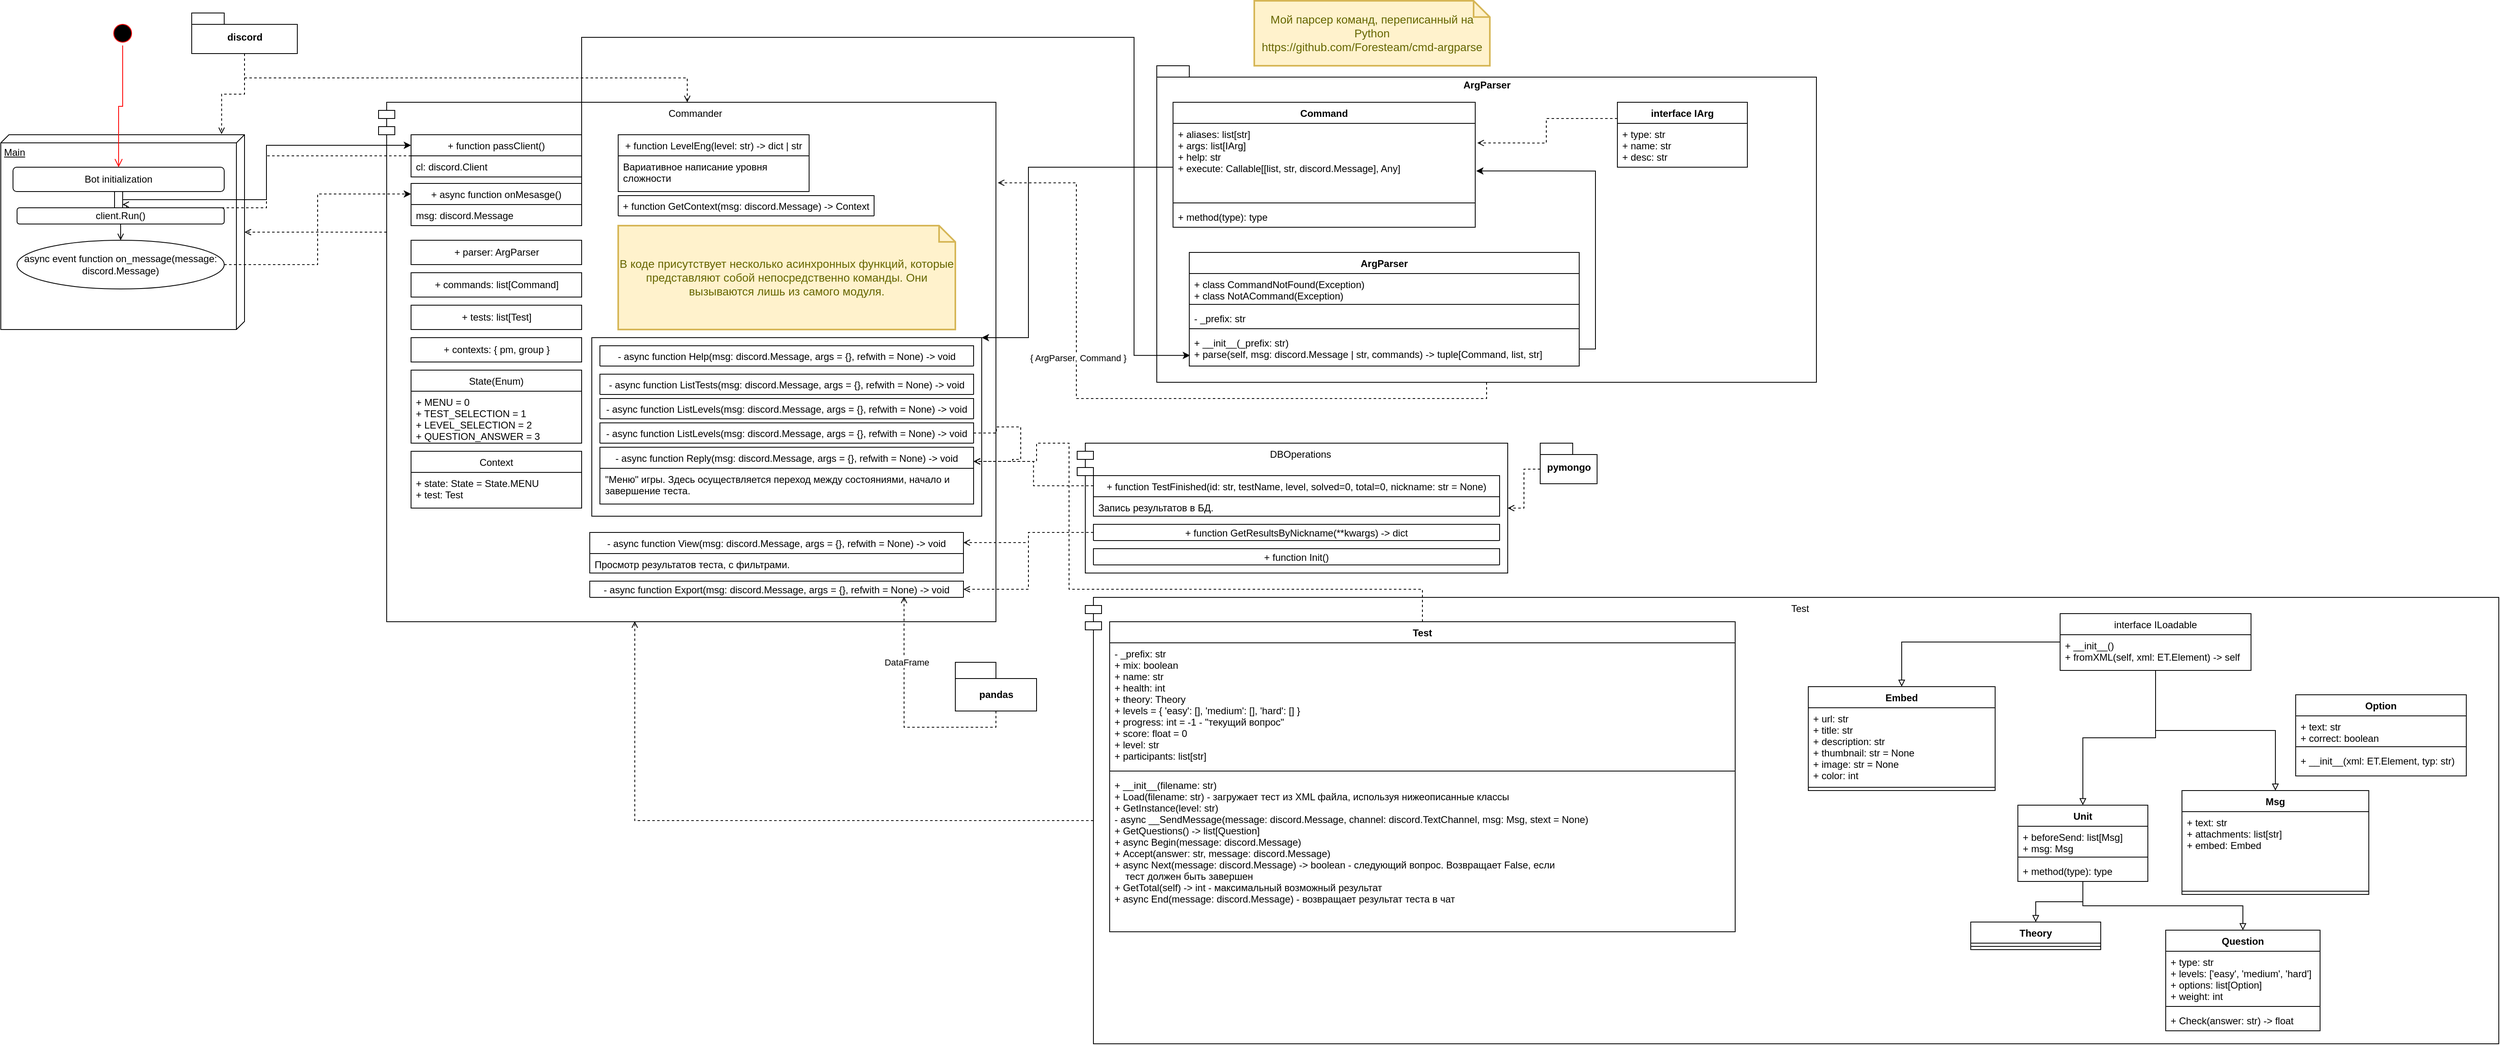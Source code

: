 <mxfile version="18.0.1" type="device"><diagram id="GNLVEc-Bf3AHj_v6yjUM" name="Page-1"><mxGraphModel dx="1422" dy="865" grid="1" gridSize="10" guides="1" tooltips="1" connect="1" arrows="1" fold="1" page="1" pageScale="1" pageWidth="850" pageHeight="1100" math="0" shadow="0"><root><mxCell id="0"/><mxCell id="1" parent="0"/><mxCell id="nupmnL43-t2a7urozln6-2" value="" style="ellipse;html=1;shape=startState;fillColor=#000000;strokeColor=#ff0000;" parent="1" vertex="1"><mxGeometry x="270" y="140" width="30" height="30" as="geometry"/></mxCell><mxCell id="nupmnL43-t2a7urozln6-4" value="Main" style="verticalAlign=top;align=left;spacingTop=8;spacingLeft=2;spacingRight=12;shape=cube;size=10;direction=south;fontStyle=4;html=1;" parent="1" vertex="1"><mxGeometry x="135" y="280" width="300" height="240" as="geometry"/></mxCell><mxCell id="nupmnL43-t2a7urozln6-6" value="Bot initialization" style="rounded=1;whiteSpace=wrap;html=1;" parent="1" vertex="1"><mxGeometry x="150" y="320" width="260" height="30" as="geometry"/></mxCell><mxCell id="nupmnL43-t2a7urozln6-24" style="edgeStyle=orthogonalEdgeStyle;rounded=0;orthogonalLoop=1;jettySize=auto;html=1;exitX=0;exitY=0.25;exitDx=10;exitDy=0;exitPerimeter=0;dashed=1;endArrow=open;endFill=0;" parent="1" source="nupmnL43-t2a7urozln6-11" target="nupmnL43-t2a7urozln6-4" edge="1"><mxGeometry relative="1" as="geometry"/></mxCell><mxCell id="nupmnL43-t2a7urozln6-11" value="Commander" style="shape=module;align=left;spacingLeft=20;align=center;verticalAlign=top;" parent="1" vertex="1"><mxGeometry x="600" y="240" width="760" height="640" as="geometry"/></mxCell><mxCell id="nupmnL43-t2a7urozln6-168" style="edgeStyle=orthogonalEdgeStyle;rounded=0;orthogonalLoop=1;jettySize=auto;html=1;entryX=0.975;entryY=0.8;entryDx=0;entryDy=0;entryPerimeter=0;endArrow=open;endFill=0;dashed=1;" parent="1" source="nupmnL43-t2a7urozln6-12" target="nupmnL43-t2a7urozln6-166" edge="1"><mxGeometry relative="1" as="geometry"><Array as="points"><mxPoint x="462" y="306"/><mxPoint x="462" y="370"/><mxPoint x="290" y="370"/><mxPoint x="290" y="366"/></Array></mxGeometry></mxCell><mxCell id="nupmnL43-t2a7urozln6-12" value="+ function passClient()" style="swimlane;fontStyle=0;childLayout=stackLayout;horizontal=1;startSize=26;fillColor=none;horizontalStack=0;resizeParent=1;resizeParentMax=0;resizeLast=0;collapsible=1;marginBottom=0;" parent="1" vertex="1"><mxGeometry x="640" y="280" width="210" height="52" as="geometry"/></mxCell><mxCell id="nupmnL43-t2a7urozln6-13" value="cl: discord.Client" style="text;strokeColor=none;fillColor=none;align=left;verticalAlign=top;spacingLeft=4;spacingRight=4;overflow=hidden;rotatable=0;points=[[0,0.5],[1,0.5]];portConstraint=eastwest;" parent="nupmnL43-t2a7urozln6-12" vertex="1"><mxGeometry y="26" width="210" height="26" as="geometry"/></mxCell><mxCell id="nupmnL43-t2a7urozln6-16" value="+ async function onMesasge()" style="swimlane;fontStyle=0;childLayout=stackLayout;horizontal=1;startSize=26;fillColor=none;horizontalStack=0;resizeParent=1;resizeParentMax=0;resizeLast=0;collapsible=1;marginBottom=0;" parent="1" vertex="1"><mxGeometry x="640" y="340" width="210" height="52" as="geometry"/></mxCell><mxCell id="nupmnL43-t2a7urozln6-17" value="msg: discord.Message" style="text;strokeColor=none;fillColor=none;align=left;verticalAlign=top;spacingLeft=4;spacingRight=4;overflow=hidden;rotatable=0;points=[[0,0.5],[1,0.5]];portConstraint=eastwest;" parent="nupmnL43-t2a7urozln6-16" vertex="1"><mxGeometry y="26" width="210" height="26" as="geometry"/></mxCell><mxCell id="nupmnL43-t2a7urozln6-22" style="edgeStyle=orthogonalEdgeStyle;rounded=0;orthogonalLoop=1;jettySize=auto;html=1;exitX=0.5;exitY=1;exitDx=0;exitDy=0;exitPerimeter=0;entryX=0.5;entryY=0;entryDx=0;entryDy=0;dashed=1;endArrow=open;endFill=0;" parent="1" source="nupmnL43-t2a7urozln6-18" target="nupmnL43-t2a7urozln6-11" edge="1"><mxGeometry relative="1" as="geometry"/></mxCell><mxCell id="nupmnL43-t2a7urozln6-23" style="edgeStyle=orthogonalEdgeStyle;rounded=0;orthogonalLoop=1;jettySize=auto;html=1;exitX=0.5;exitY=1;exitDx=0;exitDy=0;exitPerimeter=0;entryX=-0.003;entryY=0.094;entryDx=0;entryDy=0;entryPerimeter=0;dashed=1;endArrow=open;endFill=0;" parent="1" source="nupmnL43-t2a7urozln6-18" target="nupmnL43-t2a7urozln6-4" edge="1"><mxGeometry relative="1" as="geometry"/></mxCell><mxCell id="nupmnL43-t2a7urozln6-18" value="discord" style="shape=folder;fontStyle=1;spacingTop=10;tabWidth=40;tabHeight=14;tabPosition=left;html=1;" parent="1" vertex="1"><mxGeometry x="370" y="130" width="130" height="50" as="geometry"/></mxCell><mxCell id="nupmnL43-t2a7urozln6-25" value="+ parser: ArgParser" style="html=1;" parent="1" vertex="1"><mxGeometry x="640" y="410" width="210" height="30" as="geometry"/></mxCell><mxCell id="nupmnL43-t2a7urozln6-29" style="edgeStyle=orthogonalEdgeStyle;rounded=0;orthogonalLoop=1;jettySize=auto;html=1;exitX=0.5;exitY=1;exitDx=0;exitDy=0;exitPerimeter=0;entryX=1.003;entryY=0.155;entryDx=0;entryDy=0;entryPerimeter=0;dashed=1;endArrow=open;endFill=0;" parent="1" source="nupmnL43-t2a7urozln6-26" target="nupmnL43-t2a7urozln6-11" edge="1"><mxGeometry relative="1" as="geometry"/></mxCell><mxCell id="nupmnL43-t2a7urozln6-32" value="{ ArgParser, Command }" style="edgeLabel;html=1;align=center;verticalAlign=middle;resizable=0;points=[];" parent="nupmnL43-t2a7urozln6-29" vertex="1" connectable="0"><mxGeometry x="0.297" y="-2" relative="1" as="geometry"><mxPoint as="offset"/></mxGeometry></mxCell><mxCell id="nupmnL43-t2a7urozln6-26" value="ArgParser" style="shape=folder;fontStyle=1;spacingTop=10;tabWidth=40;tabHeight=14;tabPosition=left;html=1;align=center;verticalAlign=top;" parent="1" vertex="1"><mxGeometry x="1558" y="195" width="812" height="390" as="geometry"/></mxCell><mxCell id="nupmnL43-t2a7urozln6-28" value="Мой парсер команд, переписанный на Python&lt;br&gt;https://github.com/Foresteam/cmd-argparse" style="shape=note;strokeWidth=2;fontSize=14;size=20;whiteSpace=wrap;html=1;fillColor=#fff2cc;strokeColor=#d6b656;fontColor=#666600;" parent="1" vertex="1"><mxGeometry x="1678" y="115" width="290" height="80" as="geometry"/></mxCell><mxCell id="nupmnL43-t2a7urozln6-41" value="Command" style="swimlane;fontStyle=1;align=center;verticalAlign=top;childLayout=stackLayout;horizontal=1;startSize=26;horizontalStack=0;resizeParent=1;resizeParentMax=0;resizeLast=0;collapsible=1;marginBottom=0;" parent="1" vertex="1"><mxGeometry x="1578" y="240" width="372" height="154" as="geometry"/></mxCell><mxCell id="nupmnL43-t2a7urozln6-42" value="+ aliases: list[str]&#10;+ args: list[IArg]&#10;+ help: str&#10;+ execute: Callable[[list, str, discord.Message], Any]" style="text;strokeColor=none;fillColor=none;align=left;verticalAlign=top;spacingLeft=4;spacingRight=4;overflow=hidden;rotatable=0;points=[[0,0.5],[1,0.5]];portConstraint=eastwest;" parent="nupmnL43-t2a7urozln6-41" vertex="1"><mxGeometry y="26" width="372" height="94" as="geometry"/></mxCell><mxCell id="nupmnL43-t2a7urozln6-43" value="" style="line;strokeWidth=1;fillColor=none;align=left;verticalAlign=middle;spacingTop=-1;spacingLeft=3;spacingRight=3;rotatable=0;labelPosition=right;points=[];portConstraint=eastwest;" parent="nupmnL43-t2a7urozln6-41" vertex="1"><mxGeometry y="120" width="372" height="8" as="geometry"/></mxCell><mxCell id="nupmnL43-t2a7urozln6-44" value="+ method(type): type" style="text;strokeColor=none;fillColor=none;align=left;verticalAlign=top;spacingLeft=4;spacingRight=4;overflow=hidden;rotatable=0;points=[[0,0.5],[1,0.5]];portConstraint=eastwest;" parent="nupmnL43-t2a7urozln6-41" vertex="1"><mxGeometry y="128" width="372" height="26" as="geometry"/></mxCell><mxCell id="nupmnL43-t2a7urozln6-50" style="edgeStyle=orthogonalEdgeStyle;rounded=0;orthogonalLoop=1;jettySize=auto;html=1;exitX=0;exitY=0.25;exitDx=0;exitDy=0;entryX=1.007;entryY=0.257;entryDx=0;entryDy=0;entryPerimeter=0;dashed=1;endArrow=open;endFill=0;" parent="1" source="nupmnL43-t2a7urozln6-45" target="nupmnL43-t2a7urozln6-42" edge="1"><mxGeometry relative="1" as="geometry"/></mxCell><mxCell id="nupmnL43-t2a7urozln6-45" value="interface IArg" style="swimlane;fontStyle=1;align=center;verticalAlign=top;childLayout=stackLayout;horizontal=1;startSize=26;horizontalStack=0;resizeParent=1;resizeParentMax=0;resizeLast=0;collapsible=1;marginBottom=0;" parent="1" vertex="1"><mxGeometry x="2125" y="240" width="160" height="80" as="geometry"/></mxCell><mxCell id="nupmnL43-t2a7urozln6-46" value="+ type: str&#10;+ name: str&#10;+ desc: str" style="text;strokeColor=none;fillColor=none;align=left;verticalAlign=top;spacingLeft=4;spacingRight=4;overflow=hidden;rotatable=0;points=[[0,0.5],[1,0.5]];portConstraint=eastwest;" parent="nupmnL43-t2a7urozln6-45" vertex="1"><mxGeometry y="26" width="160" height="54" as="geometry"/></mxCell><mxCell id="nupmnL43-t2a7urozln6-57" value="ArgParser" style="swimlane;fontStyle=1;align=center;verticalAlign=top;childLayout=stackLayout;horizontal=1;startSize=26;horizontalStack=0;resizeParent=1;resizeParentMax=0;resizeLast=0;collapsible=1;marginBottom=0;" parent="1" vertex="1"><mxGeometry x="1598" y="425" width="480" height="140" as="geometry"/></mxCell><mxCell id="nupmnL43-t2a7urozln6-58" value="+ class CommandNotFound(Exception)&#10;+ class NotACommand(Exception)" style="text;strokeColor=none;fillColor=none;align=left;verticalAlign=top;spacingLeft=4;spacingRight=4;overflow=hidden;rotatable=0;points=[[0,0.5],[1,0.5]];portConstraint=eastwest;" parent="nupmnL43-t2a7urozln6-57" vertex="1"><mxGeometry y="26" width="480" height="34" as="geometry"/></mxCell><mxCell id="nupmnL43-t2a7urozln6-59" value="" style="line;strokeWidth=1;fillColor=none;align=left;verticalAlign=middle;spacingTop=-1;spacingLeft=3;spacingRight=3;rotatable=0;labelPosition=right;points=[];portConstraint=eastwest;" parent="nupmnL43-t2a7urozln6-57" vertex="1"><mxGeometry y="60" width="480" height="8" as="geometry"/></mxCell><mxCell id="nupmnL43-t2a7urozln6-61" value="- _prefix: str" style="text;strokeColor=none;fillColor=none;align=left;verticalAlign=top;spacingLeft=4;spacingRight=4;overflow=hidden;rotatable=0;points=[[0,0.5],[1,0.5]];portConstraint=eastwest;" parent="nupmnL43-t2a7urozln6-57" vertex="1"><mxGeometry y="68" width="480" height="22" as="geometry"/></mxCell><mxCell id="nupmnL43-t2a7urozln6-63" value="" style="line;strokeWidth=1;fillColor=none;align=left;verticalAlign=middle;spacingTop=-1;spacingLeft=3;spacingRight=3;rotatable=0;labelPosition=right;points=[];portConstraint=eastwest;" parent="nupmnL43-t2a7urozln6-57" vertex="1"><mxGeometry y="90" width="480" height="8" as="geometry"/></mxCell><mxCell id="nupmnL43-t2a7urozln6-64" value="+ __init__(_prefix: str)&#10;+ parse(self, msg: discord.Message | str, commands) -&gt; tuple[Command, list, str]" style="text;strokeColor=none;fillColor=none;align=left;verticalAlign=top;spacingLeft=4;spacingRight=4;overflow=hidden;rotatable=0;points=[[0,0.5],[1,0.5]];portConstraint=eastwest;" parent="nupmnL43-t2a7urozln6-57" vertex="1"><mxGeometry y="98" width="480" height="42" as="geometry"/></mxCell><mxCell id="nupmnL43-t2a7urozln6-65" value="+ commands: list[Command]" style="html=1;" parent="1" vertex="1"><mxGeometry x="640" y="450" width="210" height="30" as="geometry"/></mxCell><mxCell id="nupmnL43-t2a7urozln6-66" value="+ tests: list[Test]" style="html=1;" parent="1" vertex="1"><mxGeometry x="640" y="490" width="210" height="30" as="geometry"/></mxCell><mxCell id="nupmnL43-t2a7urozln6-67" value="+ contexts: { pm, group }" style="html=1;" parent="1" vertex="1"><mxGeometry x="640" y="530" width="210" height="30" as="geometry"/></mxCell><mxCell id="nupmnL43-t2a7urozln6-68" value="State(Enum)" style="swimlane;fontStyle=0;childLayout=stackLayout;horizontal=1;startSize=26;fillColor=none;horizontalStack=0;resizeParent=1;resizeParentMax=0;resizeLast=0;collapsible=1;marginBottom=0;" parent="1" vertex="1"><mxGeometry x="640" y="570" width="210" height="90" as="geometry"/></mxCell><mxCell id="nupmnL43-t2a7urozln6-71" value="+ MENU = 0&#10;+ TEST_SELECTION = 1&#10;+ LEVEL_SELECTION = 2&#10;+ QUESTION_ANSWER = 3" style="text;strokeColor=none;fillColor=none;align=left;verticalAlign=top;spacingLeft=4;spacingRight=4;overflow=hidden;rotatable=0;points=[[0,0.5],[1,0.5]];portConstraint=eastwest;" parent="nupmnL43-t2a7urozln6-68" vertex="1"><mxGeometry y="26" width="210" height="64" as="geometry"/></mxCell><mxCell id="nupmnL43-t2a7urozln6-72" value="Context" style="swimlane;fontStyle=0;childLayout=stackLayout;horizontal=1;startSize=26;fillColor=none;horizontalStack=0;resizeParent=1;resizeParentMax=0;resizeLast=0;collapsible=1;marginBottom=0;" parent="1" vertex="1"><mxGeometry x="640" y="670" width="210" height="70" as="geometry"/></mxCell><mxCell id="nupmnL43-t2a7urozln6-73" value="+ state: State = State.MENU&#10;+ test: Test" style="text;strokeColor=none;fillColor=none;align=left;verticalAlign=top;spacingLeft=4;spacingRight=4;overflow=hidden;rotatable=0;points=[[0,0.5],[1,0.5]];portConstraint=eastwest;" parent="nupmnL43-t2a7urozln6-72" vertex="1"><mxGeometry y="26" width="210" height="44" as="geometry"/></mxCell><mxCell id="nupmnL43-t2a7urozln6-74" value="+ function LevelEng(level: str) -&gt; dict | str" style="swimlane;fontStyle=0;childLayout=stackLayout;horizontal=1;startSize=26;fillColor=none;horizontalStack=0;resizeParent=1;resizeParentMax=0;resizeLast=0;collapsible=1;marginBottom=0;" parent="1" vertex="1"><mxGeometry x="895" y="280" width="235" height="70" as="geometry"/></mxCell><mxCell id="nupmnL43-t2a7urozln6-75" value="Вариативное написание уровня сложности" style="text;strokeColor=none;fillColor=none;align=left;verticalAlign=top;spacingLeft=4;spacingRight=4;overflow=hidden;rotatable=0;points=[[0,0.5],[1,0.5]];portConstraint=eastwest;whiteSpace=wrap;" parent="nupmnL43-t2a7urozln6-74" vertex="1"><mxGeometry y="26" width="235" height="44" as="geometry"/></mxCell><mxCell id="nupmnL43-t2a7urozln6-78" value="+ function GetContext(msg: discord.Message) -&gt; Context" style="swimlane;fontStyle=0;childLayout=stackLayout;horizontal=1;startSize=26;fillColor=none;horizontalStack=0;resizeParent=1;resizeParentMax=0;resizeLast=0;collapsible=1;marginBottom=0;" parent="1" vertex="1"><mxGeometry x="895" y="355" width="315" height="25" as="geometry"/></mxCell><mxCell id="nupmnL43-t2a7urozln6-80" value="В коде присутствует несколько асинхронных функций, которые представляют собой непосредственно команды. Они вызываются лишь из самого модуля." style="shape=note;strokeWidth=2;fontSize=14;size=20;whiteSpace=wrap;html=1;fillColor=#fff2cc;strokeColor=#d6b656;fontColor=#666600;" parent="1" vertex="1"><mxGeometry x="895" y="392" width="415" height="128" as="geometry"/></mxCell><mxCell id="nupmnL43-t2a7urozln6-100" value="DBOperations" style="shape=module;align=left;spacingLeft=20;align=center;verticalAlign=top;" parent="1" vertex="1"><mxGeometry x="1460" y="660" width="530" height="160" as="geometry"/></mxCell><mxCell id="nupmnL43-t2a7urozln6-102" style="edgeStyle=orthogonalEdgeStyle;rounded=0;orthogonalLoop=1;jettySize=auto;html=1;exitX=0;exitY=0;exitDx=0;exitDy=32;exitPerimeter=0;endArrow=open;endFill=0;dashed=1;" parent="1" source="nupmnL43-t2a7urozln6-101" target="nupmnL43-t2a7urozln6-100" edge="1"><mxGeometry relative="1" as="geometry"/></mxCell><mxCell id="nupmnL43-t2a7urozln6-101" value="pymongo" style="shape=folder;fontStyle=1;spacingTop=10;tabWidth=40;tabHeight=14;tabPosition=left;html=1;" parent="1" vertex="1"><mxGeometry x="2030" y="660" width="70" height="50" as="geometry"/></mxCell><mxCell id="nupmnL43-t2a7urozln6-103" value="+ function TestFinished(id: str, testName, level, solved=0, total=0, nickname: str = None)" style="swimlane;fontStyle=0;childLayout=stackLayout;horizontal=1;startSize=26;fillColor=none;horizontalStack=0;resizeParent=1;resizeParentMax=0;resizeLast=0;collapsible=1;marginBottom=0;" parent="1" vertex="1"><mxGeometry x="1480" y="700" width="500" height="50" as="geometry"/></mxCell><mxCell id="nupmnL43-t2a7urozln6-104" value="Запись результатов в БД." style="text;strokeColor=none;fillColor=none;align=left;verticalAlign=top;spacingLeft=4;spacingRight=4;overflow=hidden;rotatable=0;points=[[0,0.5],[1,0.5]];portConstraint=eastwest;whiteSpace=wrap;" parent="nupmnL43-t2a7urozln6-103" vertex="1"><mxGeometry y="26" width="500" height="24" as="geometry"/></mxCell><mxCell id="nupmnL43-t2a7urozln6-113" style="edgeStyle=orthogonalEdgeStyle;rounded=0;orthogonalLoop=1;jettySize=auto;html=1;exitX=0;exitY=0.5;exitDx=0;exitDy=0;entryX=1;entryY=0.25;entryDx=0;entryDy=0;dashed=1;endArrow=open;endFill=0;" parent="1" source="nupmnL43-t2a7urozln6-105" target="nupmnL43-t2a7urozln6-96" edge="1"><mxGeometry relative="1" as="geometry"/></mxCell><mxCell id="nupmnL43-t2a7urozln6-114" style="edgeStyle=orthogonalEdgeStyle;rounded=0;orthogonalLoop=1;jettySize=auto;html=1;exitX=0;exitY=0.5;exitDx=0;exitDy=0;entryX=1;entryY=0.5;entryDx=0;entryDy=0;dashed=1;endArrow=open;endFill=0;" parent="1" source="nupmnL43-t2a7urozln6-105" target="nupmnL43-t2a7urozln6-98" edge="1"><mxGeometry relative="1" as="geometry"/></mxCell><mxCell id="nupmnL43-t2a7urozln6-105" value="+ function GetResultsByNickname(**kwargs) -&gt; dict" style="swimlane;fontStyle=0;childLayout=stackLayout;horizontal=1;startSize=26;fillColor=none;horizontalStack=0;resizeParent=1;resizeParentMax=0;resizeLast=0;collapsible=1;marginBottom=0;" parent="1" vertex="1"><mxGeometry x="1480" y="760" width="500" height="20" as="geometry"/></mxCell><mxCell id="nupmnL43-t2a7urozln6-109" value="+ function Init()" style="swimlane;fontStyle=0;childLayout=stackLayout;horizontal=1;startSize=26;fillColor=none;horizontalStack=0;resizeParent=1;resizeParentMax=0;resizeLast=0;collapsible=1;marginBottom=0;" parent="1" vertex="1"><mxGeometry x="1480" y="790" width="500" height="20" as="geometry"/></mxCell><mxCell id="nupmnL43-t2a7urozln6-164" style="edgeStyle=orthogonalEdgeStyle;rounded=0;orthogonalLoop=1;jettySize=auto;html=1;exitX=0;exitY=0.5;exitDx=10;exitDy=0;exitPerimeter=0;entryX=0.415;entryY=0.999;entryDx=0;entryDy=0;entryPerimeter=0;endArrow=open;endFill=0;dashed=1;" parent="1" source="nupmnL43-t2a7urozln6-116" target="nupmnL43-t2a7urozln6-11" edge="1"><mxGeometry relative="1" as="geometry"/></mxCell><mxCell id="nupmnL43-t2a7urozln6-116" value="Test" style="shape=module;align=left;spacingLeft=20;align=center;verticalAlign=top;" parent="1" vertex="1"><mxGeometry x="1470" y="850" width="1740" height="550" as="geometry"/></mxCell><mxCell id="nupmnL43-t2a7urozln6-117" value="Test" style="swimlane;fontStyle=1;align=center;verticalAlign=top;childLayout=stackLayout;horizontal=1;startSize=26;horizontalStack=0;resizeParent=1;resizeParentMax=0;resizeLast=0;collapsible=1;marginBottom=0;" parent="1" vertex="1"><mxGeometry x="1500" y="880" width="770" height="382" as="geometry"/></mxCell><mxCell id="nupmnL43-t2a7urozln6-120" value="- _prefix: str&#10;+ mix: boolean&#10;+ name: str&#10;+ health: int&#10;+ theory: Theory&#10;+ levels = { 'easy': [], 'medium': [], 'hard': [] }&#10;+ progress: int = -1 - &quot;текущий вопрос&quot;&#10;+ score: float = 0&#10;+ level: str&#10;+ participants: list[str]" style="text;strokeColor=none;fillColor=none;align=left;verticalAlign=top;spacingLeft=4;spacingRight=4;overflow=hidden;rotatable=0;points=[[0,0.5],[1,0.5]];portConstraint=eastwest;" parent="nupmnL43-t2a7urozln6-117" vertex="1"><mxGeometry y="26" width="770" height="154" as="geometry"/></mxCell><mxCell id="nupmnL43-t2a7urozln6-121" value="" style="line;strokeWidth=1;fillColor=none;align=left;verticalAlign=middle;spacingTop=-1;spacingLeft=3;spacingRight=3;rotatable=0;labelPosition=right;points=[];portConstraint=eastwest;" parent="nupmnL43-t2a7urozln6-117" vertex="1"><mxGeometry y="180" width="770" height="8" as="geometry"/></mxCell><mxCell id="nupmnL43-t2a7urozln6-122" value="+ __init__(filename: str)&#10;+ Load(filename: str) - загружает тест из XML файла, используя нижеописанные классы&#10;+ GetInstance(level: str)&#10;- async __SendMessage(message: discord.Message, channel: discord.TextChannel, msg: Msg, stext = None)&#10;+ GetQuestions() -&gt; list[Question]&#10;+ async Begin(message: discord.Message)&#10;+ Accept(answer: str, message: discord.Message)&#10;+ async Next(message: discord.Message) -&gt; boolean - следующий вопрос. Возвращает False, если&#10;    тест должен быть завершен&#10;+ GetTotal(self) -&gt; int - максимальный возможный результат&#10;+ async End(message: discord.Message) - возвращает результат теста в чат" style="text;strokeColor=none;fillColor=none;align=left;verticalAlign=top;spacingLeft=4;spacingRight=4;overflow=hidden;rotatable=0;points=[[0,0.5],[1,0.5]];portConstraint=eastwest;" parent="nupmnL43-t2a7urozln6-117" vertex="1"><mxGeometry y="188" width="770" height="194" as="geometry"/></mxCell><mxCell id="nupmnL43-t2a7urozln6-128" value="Embed" style="swimlane;fontStyle=1;align=center;verticalAlign=top;childLayout=stackLayout;horizontal=1;startSize=26;horizontalStack=0;resizeParent=1;resizeParentMax=0;resizeLast=0;collapsible=1;marginBottom=0;" parent="1" vertex="1"><mxGeometry x="2360" y="960" width="230" height="128" as="geometry"/></mxCell><mxCell id="nupmnL43-t2a7urozln6-129" value="+ url: str&#10;+ title: str&#10;+ description: str&#10;+ thumbnail: str = None&#10;+ image: str = None&#10;+ color: int" style="text;strokeColor=none;fillColor=none;align=left;verticalAlign=top;spacingLeft=4;spacingRight=4;overflow=hidden;rotatable=0;points=[[0,0.5],[1,0.5]];portConstraint=eastwest;" parent="nupmnL43-t2a7urozln6-128" vertex="1"><mxGeometry y="26" width="230" height="94" as="geometry"/></mxCell><mxCell id="nupmnL43-t2a7urozln6-130" value="" style="line;strokeWidth=1;fillColor=none;align=left;verticalAlign=middle;spacingTop=-1;spacingLeft=3;spacingRight=3;rotatable=0;labelPosition=right;points=[];portConstraint=eastwest;" parent="nupmnL43-t2a7urozln6-128" vertex="1"><mxGeometry y="120" width="230" height="8" as="geometry"/></mxCell><mxCell id="nupmnL43-t2a7urozln6-136" style="edgeStyle=orthogonalEdgeStyle;rounded=0;orthogonalLoop=1;jettySize=auto;html=1;entryX=0.5;entryY=0;entryDx=0;entryDy=0;endArrow=block;endFill=0;" parent="1" source="nupmnL43-t2a7urozln6-132" target="nupmnL43-t2a7urozln6-128" edge="1"><mxGeometry relative="1" as="geometry"/></mxCell><mxCell id="nupmnL43-t2a7urozln6-140" style="edgeStyle=orthogonalEdgeStyle;rounded=0;orthogonalLoop=1;jettySize=auto;html=1;entryX=0.5;entryY=0;entryDx=0;entryDy=0;endArrow=block;endFill=0;" parent="1" source="nupmnL43-t2a7urozln6-132" target="nupmnL43-t2a7urozln6-137" edge="1"><mxGeometry relative="1" as="geometry"/></mxCell><mxCell id="nupmnL43-t2a7urozln6-149" style="edgeStyle=orthogonalEdgeStyle;rounded=0;orthogonalLoop=1;jettySize=auto;html=1;exitX=0.5;exitY=1;exitDx=0;exitDy=0;entryX=0.5;entryY=0;entryDx=0;entryDy=0;endArrow=block;endFill=0;" parent="1" source="nupmnL43-t2a7urozln6-132" target="nupmnL43-t2a7urozln6-145" edge="1"><mxGeometry relative="1" as="geometry"/></mxCell><mxCell id="nupmnL43-t2a7urozln6-132" value="interface ILoadable" style="swimlane;fontStyle=0;childLayout=stackLayout;horizontal=1;startSize=26;fillColor=none;horizontalStack=0;resizeParent=1;resizeParentMax=0;resizeLast=0;collapsible=1;marginBottom=0;" parent="1" vertex="1"><mxGeometry x="2670" y="870" width="235" height="70" as="geometry"/></mxCell><mxCell id="nupmnL43-t2a7urozln6-135" value="+ __init__()&#10;+ fromXML(self, xml: ET.Element) -&gt; self" style="text;strokeColor=none;fillColor=none;align=left;verticalAlign=top;spacingLeft=4;spacingRight=4;overflow=hidden;rotatable=0;points=[[0,0.5],[1,0.5]];portConstraint=eastwest;" parent="nupmnL43-t2a7urozln6-132" vertex="1"><mxGeometry y="26" width="235" height="44" as="geometry"/></mxCell><mxCell id="nupmnL43-t2a7urozln6-137" value="Msg" style="swimlane;fontStyle=1;align=center;verticalAlign=top;childLayout=stackLayout;horizontal=1;startSize=26;horizontalStack=0;resizeParent=1;resizeParentMax=0;resizeLast=0;collapsible=1;marginBottom=0;" parent="1" vertex="1"><mxGeometry x="2820" y="1088" width="230" height="128" as="geometry"/></mxCell><mxCell id="nupmnL43-t2a7urozln6-138" value="+ text: str&#10;+ attachments: list[str]&#10;+ embed: Embed" style="text;strokeColor=none;fillColor=none;align=left;verticalAlign=top;spacingLeft=4;spacingRight=4;overflow=hidden;rotatable=0;points=[[0,0.5],[1,0.5]];portConstraint=eastwest;" parent="nupmnL43-t2a7urozln6-137" vertex="1"><mxGeometry y="26" width="230" height="94" as="geometry"/></mxCell><mxCell id="nupmnL43-t2a7urozln6-139" value="" style="line;strokeWidth=1;fillColor=none;align=left;verticalAlign=middle;spacingTop=-1;spacingLeft=3;spacingRight=3;rotatable=0;labelPosition=right;points=[];portConstraint=eastwest;" parent="nupmnL43-t2a7urozln6-137" vertex="1"><mxGeometry y="120" width="230" height="8" as="geometry"/></mxCell><mxCell id="nupmnL43-t2a7urozln6-141" value="Option" style="swimlane;fontStyle=1;align=center;verticalAlign=top;childLayout=stackLayout;horizontal=1;startSize=26;horizontalStack=0;resizeParent=1;resizeParentMax=0;resizeLast=0;collapsible=1;marginBottom=0;" parent="1" vertex="1"><mxGeometry x="2960" y="970" width="210" height="100" as="geometry"/></mxCell><mxCell id="nupmnL43-t2a7urozln6-142" value="+ text: str&#10;+ correct: boolean" style="text;strokeColor=none;fillColor=none;align=left;verticalAlign=top;spacingLeft=4;spacingRight=4;overflow=hidden;rotatable=0;points=[[0,0.5],[1,0.5]];portConstraint=eastwest;" parent="nupmnL43-t2a7urozln6-141" vertex="1"><mxGeometry y="26" width="210" height="34" as="geometry"/></mxCell><mxCell id="nupmnL43-t2a7urozln6-143" value="" style="line;strokeWidth=1;fillColor=none;align=left;verticalAlign=middle;spacingTop=-1;spacingLeft=3;spacingRight=3;rotatable=0;labelPosition=right;points=[];portConstraint=eastwest;" parent="nupmnL43-t2a7urozln6-141" vertex="1"><mxGeometry y="60" width="210" height="8" as="geometry"/></mxCell><mxCell id="nupmnL43-t2a7urozln6-144" value="+ __init__(xml: ET.Element, typ: str)" style="text;strokeColor=none;fillColor=none;align=left;verticalAlign=top;spacingLeft=4;spacingRight=4;overflow=hidden;rotatable=0;points=[[0,0.5],[1,0.5]];portConstraint=eastwest;" parent="nupmnL43-t2a7urozln6-141" vertex="1"><mxGeometry y="68" width="210" height="32" as="geometry"/></mxCell><mxCell id="nupmnL43-t2a7urozln6-158" style="edgeStyle=orthogonalEdgeStyle;rounded=0;orthogonalLoop=1;jettySize=auto;html=1;entryX=0.5;entryY=0;entryDx=0;entryDy=0;endArrow=block;endFill=0;" parent="1" source="nupmnL43-t2a7urozln6-145" target="nupmnL43-t2a7urozln6-154" edge="1"><mxGeometry relative="1" as="geometry"/></mxCell><mxCell id="nupmnL43-t2a7urozln6-163" style="edgeStyle=orthogonalEdgeStyle;rounded=0;orthogonalLoop=1;jettySize=auto;html=1;exitX=0.5;exitY=1;exitDx=0;exitDy=0;entryX=0.5;entryY=0;entryDx=0;entryDy=0;endArrow=block;endFill=0;" parent="1" source="nupmnL43-t2a7urozln6-145" target="nupmnL43-t2a7urozln6-159" edge="1"><mxGeometry relative="1" as="geometry"/></mxCell><mxCell id="nupmnL43-t2a7urozln6-145" value="Unit" style="swimlane;fontStyle=1;align=center;verticalAlign=top;childLayout=stackLayout;horizontal=1;startSize=26;horizontalStack=0;resizeParent=1;resizeParentMax=0;resizeLast=0;collapsible=1;marginBottom=0;" parent="1" vertex="1"><mxGeometry x="2618" y="1106" width="160" height="94" as="geometry"/></mxCell><mxCell id="nupmnL43-t2a7urozln6-146" value="+ beforeSend: list[Msg]&#10;+ msg: Msg" style="text;strokeColor=none;fillColor=none;align=left;verticalAlign=top;spacingLeft=4;spacingRight=4;overflow=hidden;rotatable=0;points=[[0,0.5],[1,0.5]];portConstraint=eastwest;" parent="nupmnL43-t2a7urozln6-145" vertex="1"><mxGeometry y="26" width="160" height="34" as="geometry"/></mxCell><mxCell id="nupmnL43-t2a7urozln6-147" value="" style="line;strokeWidth=1;fillColor=none;align=left;verticalAlign=middle;spacingTop=-1;spacingLeft=3;spacingRight=3;rotatable=0;labelPosition=right;points=[];portConstraint=eastwest;" parent="nupmnL43-t2a7urozln6-145" vertex="1"><mxGeometry y="60" width="160" height="8" as="geometry"/></mxCell><mxCell id="nupmnL43-t2a7urozln6-148" value="+ method(type): type" style="text;strokeColor=none;fillColor=none;align=left;verticalAlign=top;spacingLeft=4;spacingRight=4;overflow=hidden;rotatable=0;points=[[0,0.5],[1,0.5]];portConstraint=eastwest;" parent="nupmnL43-t2a7urozln6-145" vertex="1"><mxGeometry y="68" width="160" height="26" as="geometry"/></mxCell><mxCell id="nupmnL43-t2a7urozln6-154" value="Theory" style="swimlane;fontStyle=1;align=center;verticalAlign=top;childLayout=stackLayout;horizontal=1;startSize=26;horizontalStack=0;resizeParent=1;resizeParentMax=0;resizeLast=0;collapsible=1;marginBottom=0;" parent="1" vertex="1"><mxGeometry x="2560" y="1250" width="160" height="34" as="geometry"/></mxCell><mxCell id="nupmnL43-t2a7urozln6-156" value="" style="line;strokeWidth=1;fillColor=none;align=left;verticalAlign=middle;spacingTop=-1;spacingLeft=3;spacingRight=3;rotatable=0;labelPosition=right;points=[];portConstraint=eastwest;" parent="nupmnL43-t2a7urozln6-154" vertex="1"><mxGeometry y="26" width="160" height="8" as="geometry"/></mxCell><mxCell id="nupmnL43-t2a7urozln6-159" value="Question" style="swimlane;fontStyle=1;align=center;verticalAlign=top;childLayout=stackLayout;horizontal=1;startSize=26;horizontalStack=0;resizeParent=1;resizeParentMax=0;resizeLast=0;collapsible=1;marginBottom=0;" parent="1" vertex="1"><mxGeometry x="2800" y="1260" width="190" height="124" as="geometry"/></mxCell><mxCell id="nupmnL43-t2a7urozln6-160" value="+ type: str&#10;+ levels: ['easy', 'medium', 'hard']&#10;+ options: list[Option]&#10;+ weight: int" style="text;strokeColor=none;fillColor=none;align=left;verticalAlign=top;spacingLeft=4;spacingRight=4;overflow=hidden;rotatable=0;points=[[0,0.5],[1,0.5]];portConstraint=eastwest;" parent="nupmnL43-t2a7urozln6-159" vertex="1"><mxGeometry y="26" width="190" height="64" as="geometry"/></mxCell><mxCell id="nupmnL43-t2a7urozln6-161" value="" style="line;strokeWidth=1;fillColor=none;align=left;verticalAlign=middle;spacingTop=-1;spacingLeft=3;spacingRight=3;rotatable=0;labelPosition=right;points=[];portConstraint=eastwest;" parent="nupmnL43-t2a7urozln6-159" vertex="1"><mxGeometry y="90" width="190" height="8" as="geometry"/></mxCell><mxCell id="nupmnL43-t2a7urozln6-162" value="+ Check(answer: str) -&gt; float" style="text;strokeColor=none;fillColor=none;align=left;verticalAlign=top;spacingLeft=4;spacingRight=4;overflow=hidden;rotatable=0;points=[[0,0.5],[1,0.5]];portConstraint=eastwest;" parent="nupmnL43-t2a7urozln6-159" vertex="1"><mxGeometry y="98" width="190" height="26" as="geometry"/></mxCell><mxCell id="nupmnL43-t2a7urozln6-167" style="edgeStyle=orthogonalEdgeStyle;rounded=0;orthogonalLoop=1;jettySize=auto;html=1;entryX=0;entryY=0.25;entryDx=0;entryDy=0;endArrow=classic;endFill=1;" parent="1" source="nupmnL43-t2a7urozln6-166" target="nupmnL43-t2a7urozln6-12" edge="1"><mxGeometry relative="1" as="geometry"><Array as="points"><mxPoint x="462" y="360"/><mxPoint x="462" y="293"/></Array></mxGeometry></mxCell><mxCell id="nupmnL43-t2a7urozln6-166" value="" style="html=1;points=[];perimeter=orthogonalPerimeter;" parent="1" vertex="1"><mxGeometry x="275" y="350" width="10" height="20" as="geometry"/></mxCell><mxCell id="nupmnL43-t2a7urozln6-172" style="edgeStyle=orthogonalEdgeStyle;rounded=0;orthogonalLoop=1;jettySize=auto;html=1;exitX=0.5;exitY=1;exitDx=0;exitDy=0;entryX=0.5;entryY=0;entryDx=0;entryDy=0;endArrow=open;endFill=0;" parent="1" source="nupmnL43-t2a7urozln6-169" target="nupmnL43-t2a7urozln6-171" edge="1"><mxGeometry relative="1" as="geometry"/></mxCell><mxCell id="nupmnL43-t2a7urozln6-169" value="client.Run()" style="rounded=1;whiteSpace=wrap;html=1;" parent="1" vertex="1"><mxGeometry x="155" y="370" width="255" height="20" as="geometry"/></mxCell><mxCell id="nupmnL43-t2a7urozln6-174" style="edgeStyle=orthogonalEdgeStyle;rounded=0;orthogonalLoop=1;jettySize=auto;html=1;exitX=1;exitY=0.5;exitDx=0;exitDy=0;entryX=0;entryY=0.25;entryDx=0;entryDy=0;endArrow=classic;endFill=1;dashed=1;" parent="1" source="nupmnL43-t2a7urozln6-171" target="nupmnL43-t2a7urozln6-16" edge="1"><mxGeometry relative="1" as="geometry"/></mxCell><mxCell id="nupmnL43-t2a7urozln6-171" value="async event function on_message(message: discord.Message)" style="ellipse;whiteSpace=wrap;html=1;" parent="1" vertex="1"><mxGeometry x="155" y="410" width="255" height="60" as="geometry"/></mxCell><mxCell id="nupmnL43-t2a7urozln6-3" value="" style="edgeStyle=orthogonalEdgeStyle;html=1;verticalAlign=bottom;endArrow=open;endSize=8;strokeColor=#ff0000;rounded=0;entryX=0.5;entryY=0;entryDx=0;entryDy=0;" parent="1" source="nupmnL43-t2a7urozln6-2" target="nupmnL43-t2a7urozln6-6" edge="1"><mxGeometry relative="1" as="geometry"><mxPoint x="285" y="230" as="targetPoint"/></mxGeometry></mxCell><mxCell id="nupmnL43-t2a7urozln6-177" style="edgeStyle=orthogonalEdgeStyle;rounded=0;orthogonalLoop=1;jettySize=auto;html=1;exitX=1;exitY=0.5;exitDx=0;exitDy=0;entryX=0.002;entryY=0.688;entryDx=0;entryDy=0;entryPerimeter=0;endArrow=classic;endFill=1;" parent="1" source="nupmnL43-t2a7urozln6-16" target="nupmnL43-t2a7urozln6-64" edge="1"><mxGeometry relative="1" as="geometry"><Array as="points"><mxPoint x="850" y="160"/><mxPoint x="1530" y="160"/><mxPoint x="1530" y="552"/></Array></mxGeometry></mxCell><mxCell id="nupmnL43-t2a7urozln6-179" style="edgeStyle=orthogonalEdgeStyle;rounded=0;orthogonalLoop=1;jettySize=auto;html=1;exitX=1;exitY=0.5;exitDx=0;exitDy=0;entryX=1.003;entryY=0.624;entryDx=0;entryDy=0;entryPerimeter=0;endArrow=classic;endFill=1;" parent="1" source="nupmnL43-t2a7urozln6-64" target="nupmnL43-t2a7urozln6-42" edge="1"><mxGeometry relative="1" as="geometry"><Array as="points"><mxPoint x="2098" y="544"/><mxPoint x="2098" y="325"/></Array></mxGeometry></mxCell><mxCell id="nupmnL43-t2a7urozln6-96" value="- async function View(msg: discord.Message, args = {}, refwith = None) -&gt; void" style="swimlane;fontStyle=0;childLayout=stackLayout;horizontal=1;startSize=26;fillColor=none;horizontalStack=0;resizeParent=1;resizeParentMax=0;resizeLast=0;collapsible=1;marginBottom=0;" parent="1" vertex="1"><mxGeometry x="860" y="770" width="460" height="50" as="geometry"/></mxCell><mxCell id="nupmnL43-t2a7urozln6-97" value="Просмотр результатов теста, с фильтрами." style="text;strokeColor=none;fillColor=none;align=left;verticalAlign=top;spacingLeft=4;spacingRight=4;overflow=hidden;rotatable=0;points=[[0,0.5],[1,0.5]];portConstraint=eastwest;whiteSpace=wrap;" parent="nupmnL43-t2a7urozln6-96" vertex="1"><mxGeometry y="26" width="460" height="24" as="geometry"/></mxCell><mxCell id="nupmnL43-t2a7urozln6-98" value="- async function Export(msg: discord.Message, args = {}, refwith = None) -&gt; void" style="swimlane;fontStyle=0;childLayout=stackLayout;horizontal=1;startSize=26;fillColor=none;horizontalStack=0;resizeParent=1;resizeParentMax=0;resizeLast=0;collapsible=1;marginBottom=0;" parent="1" vertex="1"><mxGeometry x="860" y="830" width="460" height="20" as="geometry"/></mxCell><mxCell id="nupmnL43-t2a7urozln6-182" value="" style="group" parent="1" vertex="1" connectable="0"><mxGeometry x="862.5" y="530" width="480" height="220" as="geometry"/></mxCell><mxCell id="nupmnL43-t2a7urozln6-181" value="" style="rounded=0;whiteSpace=wrap;html=1;" parent="nupmnL43-t2a7urozln6-182" vertex="1"><mxGeometry width="480" height="220" as="geometry"/></mxCell><mxCell id="nupmnL43-t2a7urozln6-81" value="- async function Help(msg: discord.Message, args = {}, refwith = None) -&gt; void" style="swimlane;fontStyle=0;childLayout=stackLayout;horizontal=1;startSize=26;fillColor=none;horizontalStack=0;resizeParent=1;resizeParentMax=0;resizeLast=0;collapsible=1;marginBottom=0;" parent="nupmnL43-t2a7urozln6-182" vertex="1"><mxGeometry x="10" y="10" width="460" height="25" as="geometry"/></mxCell><mxCell id="nupmnL43-t2a7urozln6-83" value="- async function ListTests(msg: discord.Message, args = {}, refwith = None) -&gt; void" style="swimlane;fontStyle=0;childLayout=stackLayout;horizontal=1;startSize=26;fillColor=none;horizontalStack=0;resizeParent=1;resizeParentMax=0;resizeLast=0;collapsible=1;marginBottom=0;" parent="nupmnL43-t2a7urozln6-182" vertex="1"><mxGeometry x="10" y="45" width="460" height="25" as="geometry"/></mxCell><mxCell id="nupmnL43-t2a7urozln6-84" value="- async function ListLevels(msg: discord.Message, args = {}, refwith = None) -&gt; void" style="swimlane;fontStyle=0;childLayout=stackLayout;horizontal=1;startSize=26;fillColor=none;horizontalStack=0;resizeParent=1;resizeParentMax=0;resizeLast=0;collapsible=1;marginBottom=0;" parent="nupmnL43-t2a7urozln6-182" vertex="1"><mxGeometry x="10" y="75" width="460" height="25" as="geometry"/></mxCell><mxCell id="nupmnL43-t2a7urozln6-85" value="- async function ListLevels(msg: discord.Message, args = {}, refwith = None) -&gt; void" style="swimlane;fontStyle=0;childLayout=stackLayout;horizontal=1;startSize=26;fillColor=none;horizontalStack=0;resizeParent=1;resizeParentMax=0;resizeLast=0;collapsible=1;marginBottom=0;" parent="nupmnL43-t2a7urozln6-182" vertex="1"><mxGeometry x="10" y="105" width="460" height="25" as="geometry"/></mxCell><mxCell id="nupmnL43-t2a7urozln6-86" value="- async function Reply(msg: discord.Message, args = {}, refwith = None) -&gt; void" style="swimlane;fontStyle=0;childLayout=stackLayout;horizontal=1;startSize=26;fillColor=none;horizontalStack=0;resizeParent=1;resizeParentMax=0;resizeLast=0;collapsible=1;marginBottom=0;" parent="nupmnL43-t2a7urozln6-182" vertex="1"><mxGeometry x="10" y="135" width="460" height="70" as="geometry"/></mxCell><mxCell id="nupmnL43-t2a7urozln6-115" style="edgeStyle=orthogonalEdgeStyle;rounded=0;orthogonalLoop=1;jettySize=auto;html=1;exitX=1;exitY=0.5;exitDx=0;exitDy=0;entryX=1;entryY=0.25;entryDx=0;entryDy=0;dashed=1;endArrow=open;endFill=0;" parent="nupmnL43-t2a7urozln6-182" source="nupmnL43-t2a7urozln6-85" target="nupmnL43-t2a7urozln6-86" edge="1"><mxGeometry relative="1" as="geometry"><Array as="points"><mxPoint x="498" y="117"/><mxPoint x="498" y="110"/><mxPoint x="528" y="110"/><mxPoint x="528" y="150"/><mxPoint x="518" y="150"/><mxPoint x="518" y="152"/></Array></mxGeometry></mxCell><mxCell id="nupmnL43-t2a7urozln6-87" value="&quot;Меню&quot; игры. Здесь осуществляется переход между состояниями, начало и завершение теста." style="text;strokeColor=none;fillColor=none;align=left;verticalAlign=top;spacingLeft=4;spacingRight=4;overflow=hidden;rotatable=0;points=[[0,0.5],[1,0.5]];portConstraint=eastwest;whiteSpace=wrap;" parent="nupmnL43-t2a7urozln6-182" vertex="1"><mxGeometry x="10" y="161" width="460" height="44" as="geometry"/></mxCell><mxCell id="nupmnL43-t2a7urozln6-112" style="edgeStyle=orthogonalEdgeStyle;rounded=0;orthogonalLoop=1;jettySize=auto;html=1;exitX=0;exitY=0.25;exitDx=0;exitDy=0;entryX=1;entryY=0.25;entryDx=0;entryDy=0;dashed=1;endArrow=open;endFill=0;" parent="1" source="nupmnL43-t2a7urozln6-103" target="nupmnL43-t2a7urozln6-86" edge="1"><mxGeometry relative="1" as="geometry"/></mxCell><mxCell id="nupmnL43-t2a7urozln6-165" style="edgeStyle=orthogonalEdgeStyle;rounded=0;orthogonalLoop=1;jettySize=auto;html=1;exitX=0.5;exitY=0;exitDx=0;exitDy=0;entryX=1;entryY=0.25;entryDx=0;entryDy=0;dashed=1;endArrow=open;endFill=0;" parent="1" source="nupmnL43-t2a7urozln6-117" target="nupmnL43-t2a7urozln6-86" edge="1"><mxGeometry relative="1" as="geometry"><Array as="points"><mxPoint x="1885" y="840"/><mxPoint x="1450" y="840"/><mxPoint x="1450" y="660"/><mxPoint x="1410" y="660"/><mxPoint x="1410" y="682"/></Array></mxGeometry></mxCell><mxCell id="nupmnL43-t2a7urozln6-183" style="edgeStyle=orthogonalEdgeStyle;rounded=0;orthogonalLoop=1;jettySize=auto;html=1;exitX=0;exitY=0.5;exitDx=0;exitDy=0;entryX=1;entryY=0;entryDx=0;entryDy=0;endArrow=classic;endFill=1;" parent="1" source="nupmnL43-t2a7urozln6-42" target="nupmnL43-t2a7urozln6-181" edge="1"><mxGeometry relative="1" as="geometry"><Array as="points"><mxPoint x="1578" y="320"/><mxPoint x="1400" y="320"/><mxPoint x="1400" y="530"/></Array></mxGeometry></mxCell><mxCell id="G5AtxYvqQ-niJTxlTn9u-2" style="edgeStyle=orthogonalEdgeStyle;rounded=0;orthogonalLoop=1;jettySize=auto;html=1;exitX=0.5;exitY=1;exitDx=0;exitDy=0;exitPerimeter=0;entryX=0.841;entryY=0.95;entryDx=0;entryDy=0;entryPerimeter=0;endArrow=open;endFill=0;dashed=1;" edge="1" parent="1" source="2" target="nupmnL43-t2a7urozln6-98"><mxGeometry relative="1" as="geometry"/></mxCell><mxCell id="G5AtxYvqQ-niJTxlTn9u-3" value="DataFrame" style="edgeLabel;html=1;align=center;verticalAlign=middle;resizable=0;points=[];" vertex="1" connectable="0" parent="G5AtxYvqQ-niJTxlTn9u-2"><mxGeometry x="-0.743" y="2" relative="1" as="geometry"><mxPoint x="-92" y="-82" as="offset"/></mxGeometry></mxCell><mxCell id="2" value="pandas" style="shape=folder;fontStyle=1;tabWidth=50;tabHeight=20;tabPosition=left;html=1;boundedLbl=1;" parent="1" vertex="1"><mxGeometry x="1310" y="930" width="100" height="60" as="geometry"/></mxCell></root></mxGraphModel></diagram></mxfile>